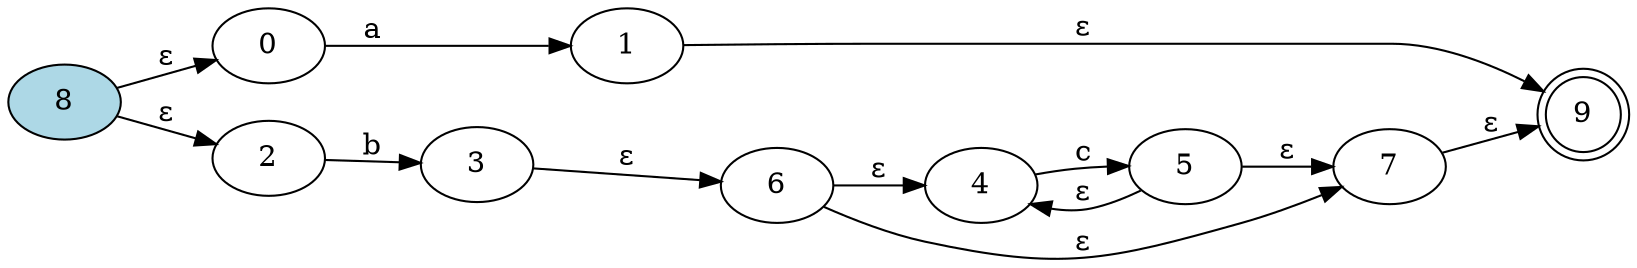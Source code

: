 digraph {
	rankdir=LR;

	9 [shape=doublecircle]
	8 [style=filled, fillcolor="lightblue"]

	0->1 [label= "a"];
	2->3 [label= "b"];
	4->5 [label= "c"];
	5->4 [label= "ε"];
	6->4 [label= "ε"];
	5->7 [label= "ε"];
	6->7 [label= "ε"];
	3->6 [label= "ε"];
	8->0 [label= "ε"];
	8->2 [label= "ε"];
	1->9 [label= "ε"];
	7->9 [label= "ε"];
}
